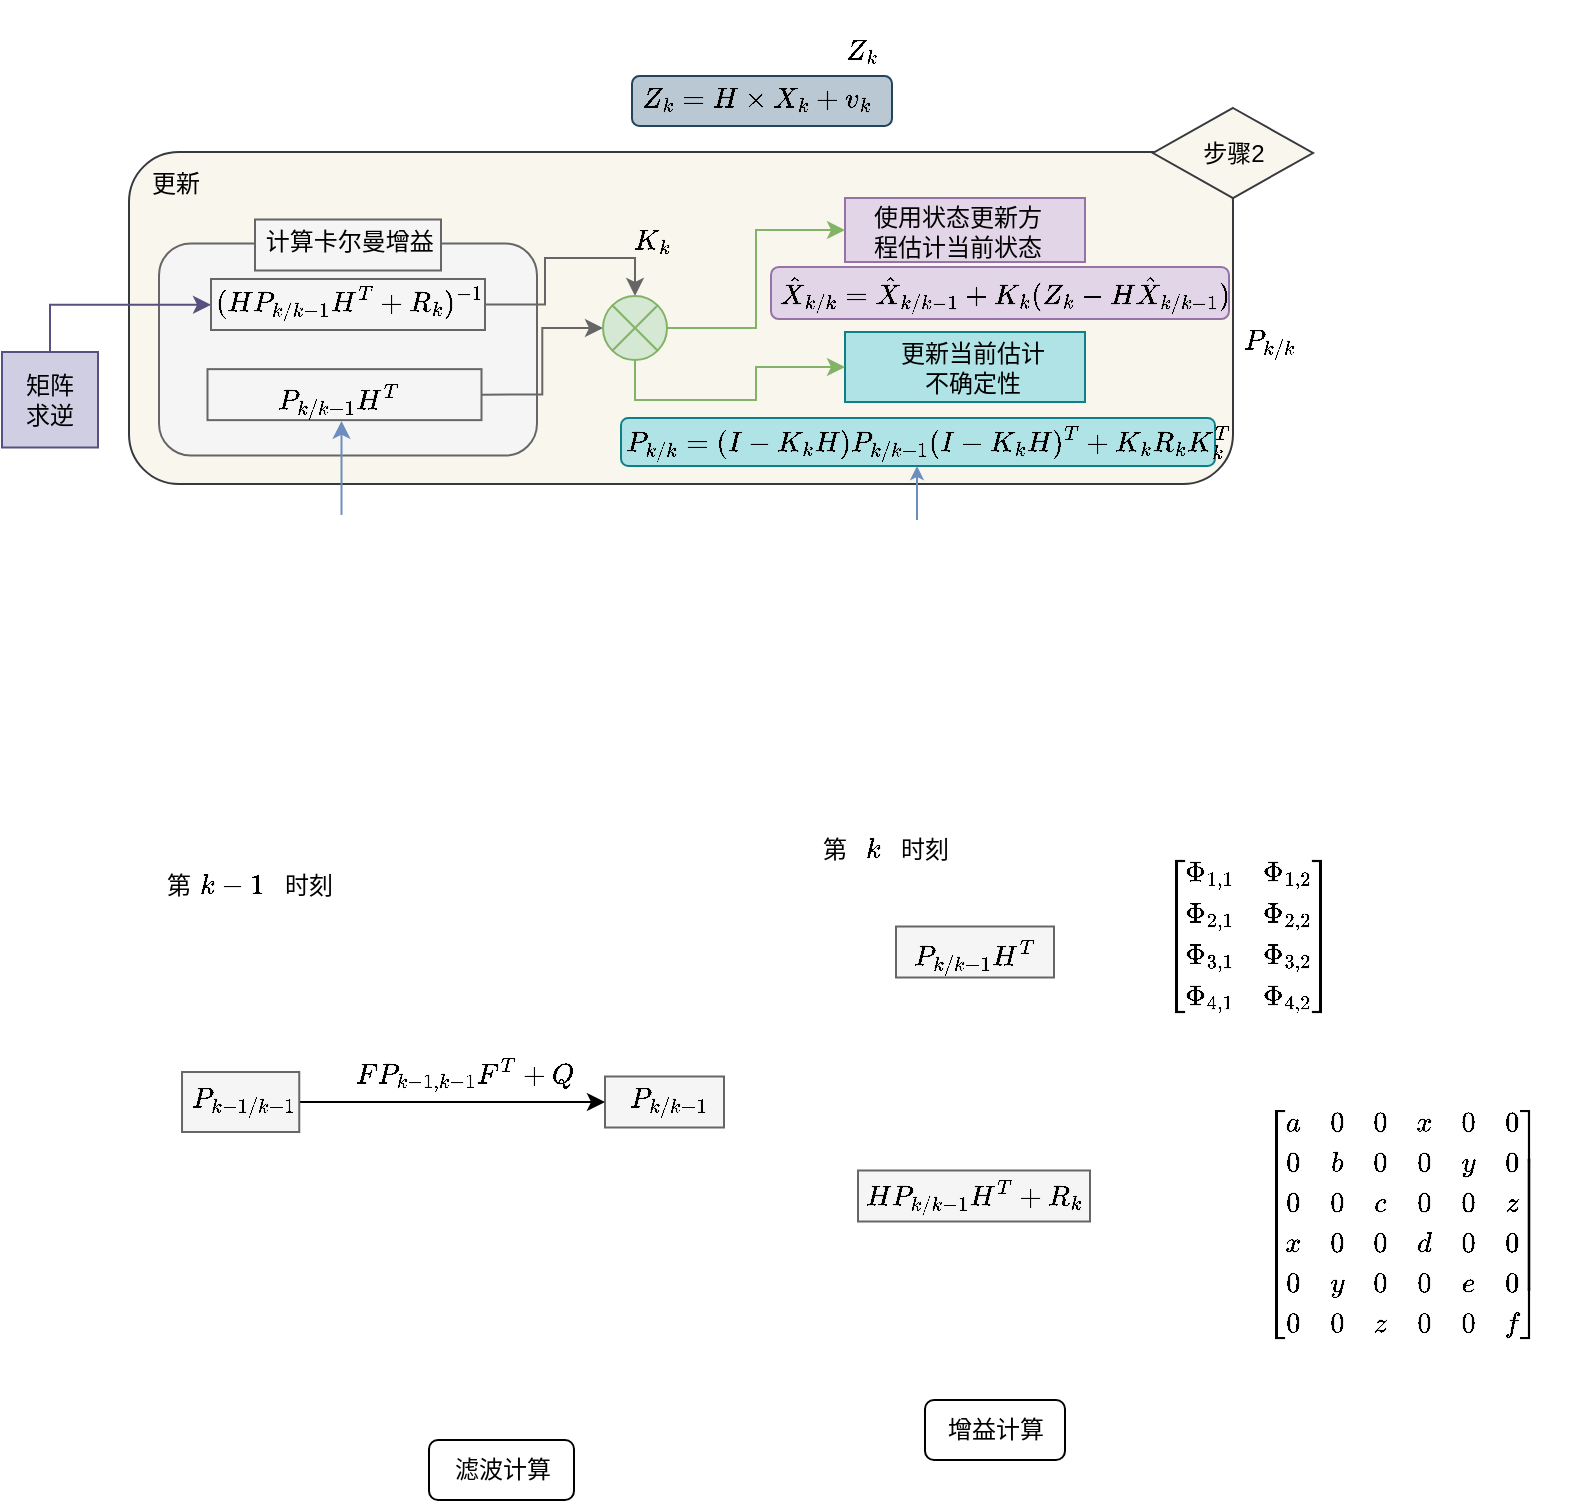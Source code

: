 <mxfile version="24.7.10">
  <diagram name="第 1 页" id="y7iJmAaxipxlzdK7qwd3">
    <mxGraphModel dx="830" dy="1611" grid="0" gridSize="10" guides="1" tooltips="1" connect="1" arrows="1" fold="1" page="1" pageScale="1" pageWidth="827" pageHeight="1169" math="1" shadow="0">
      <root>
        <mxCell id="0" />
        <mxCell id="1" parent="0" />
        <mxCell id="mOf4tWiYJ4hYIlibuN8Z-60" value="" style="rounded=0;whiteSpace=wrap;html=1;fillColor=#f5f5f5;strokeColor=#666666;fontColor=#333333;" vertex="1" parent="1">
          <mxGeometry x="351.5" y="508.25" width="59.5" height="25.5" as="geometry" />
        </mxCell>
        <mxCell id="mOf4tWiYJ4hYIlibuN8Z-14" value="" style="rounded=1;whiteSpace=wrap;html=1;fillColor=#bac8d3;strokeColor=#23445d;" vertex="1" parent="1">
          <mxGeometry x="365" y="8" width="130" height="25" as="geometry" />
        </mxCell>
        <mxCell id="mOf4tWiYJ4hYIlibuN8Z-15" value="" style="rounded=1;whiteSpace=wrap;html=1;fillColor=#f9f7ed;strokeColor=#36393d;" vertex="1" parent="1">
          <mxGeometry x="113.5" y="46" width="552" height="166" as="geometry" />
        </mxCell>
        <mxCell id="mOf4tWiYJ4hYIlibuN8Z-16" value="" style="rounded=1;whiteSpace=wrap;html=1;fillColor=#f5f5f5;fontColor=#333333;strokeColor=#666666;" vertex="1" parent="1">
          <mxGeometry x="128.5" y="91.75" width="189" height="106" as="geometry" />
        </mxCell>
        <mxCell id="mOf4tWiYJ4hYIlibuN8Z-17" value="" style="rounded=1;whiteSpace=wrap;html=1;fillColor=#b0e3e6;strokeColor=#0e8088;" vertex="1" parent="1">
          <mxGeometry x="359.5" y="179" width="297" height="24" as="geometry" />
        </mxCell>
        <mxCell id="mOf4tWiYJ4hYIlibuN8Z-18" value="" style="rounded=1;whiteSpace=wrap;html=1;fillColor=#e1d5e7;strokeColor=#9673a6;" vertex="1" parent="1">
          <mxGeometry x="434.5" y="103.5" width="229" height="26" as="geometry" />
        </mxCell>
        <mxCell id="mOf4tWiYJ4hYIlibuN8Z-19" value="" style="rounded=0;whiteSpace=wrap;html=1;fillColor=#b0e3e6;strokeColor=#0e8088;" vertex="1" parent="1">
          <mxGeometry x="471.5" y="136" width="120" height="35" as="geometry" />
        </mxCell>
        <mxCell id="mOf4tWiYJ4hYIlibuN8Z-20" value="" style="rounded=0;whiteSpace=wrap;html=1;fillColor=#e1d5e7;strokeColor=#9673a6;" vertex="1" parent="1">
          <mxGeometry x="471.5" y="69" width="120" height="32" as="geometry" />
        </mxCell>
        <mxCell id="mOf4tWiYJ4hYIlibuN8Z-21" value="" style="rounded=0;whiteSpace=wrap;html=1;fillColor=#f5f5f5;strokeColor=#666666;fontColor=#333333;" vertex="1" parent="1">
          <mxGeometry x="176.5" y="79.75" width="93" height="25.5" as="geometry" />
        </mxCell>
        <mxCell id="mOf4tWiYJ4hYIlibuN8Z-22" value="更新" style="text;html=1;align=center;verticalAlign=middle;whiteSpace=wrap;rounded=0;" vertex="1" parent="1">
          <mxGeometry x="106.5" y="47.25" width="60" height="30" as="geometry" />
        </mxCell>
        <mxCell id="mOf4tWiYJ4hYIlibuN8Z-23" value="使用状态更新方程估计当前状态" style="text;html=1;align=center;verticalAlign=middle;whiteSpace=wrap;rounded=0;" vertex="1" parent="1">
          <mxGeometry x="480" y="71" width="96" height="30" as="geometry" />
        </mxCell>
        <mxCell id="mOf4tWiYJ4hYIlibuN8Z-24" value="更新当前估计不确定性" style="text;html=1;align=center;verticalAlign=middle;whiteSpace=wrap;rounded=0;" vertex="1" parent="1">
          <mxGeometry x="495" y="138.5" width="81" height="30" as="geometry" />
        </mxCell>
        <mxCell id="mOf4tWiYJ4hYIlibuN8Z-25" value="步骤2" style="rhombus;whiteSpace=wrap;html=1;fillColor=#f9f7ed;strokeColor=#36393d;" vertex="1" parent="1">
          <mxGeometry x="625.5" y="24" width="80" height="45" as="geometry" />
        </mxCell>
        <mxCell id="mOf4tWiYJ4hYIlibuN8Z-26" value="计算卡尔曼增益&amp;nbsp;" style="text;html=1;align=center;verticalAlign=middle;whiteSpace=wrap;rounded=0;" vertex="1" parent="1">
          <mxGeometry x="176.5" y="77.25" width="97" height="28" as="geometry" />
        </mxCell>
        <mxCell id="mOf4tWiYJ4hYIlibuN8Z-27" value="$$P_{k/k}=(I-K_{k}H)P_{k/k-1}(I-K_{k}H)^{T}+K_{k}R_{k}K_{k}^{T}$$" style="text;whiteSpace=wrap;" vertex="1" parent="1">
          <mxGeometry x="359.5" y="163.75" width="293" height="44" as="geometry" />
        </mxCell>
        <mxCell id="mOf4tWiYJ4hYIlibuN8Z-28" value="$$Z_k=H\times X_{k}+v_k$$" style="text;whiteSpace=wrap;" vertex="1" parent="1">
          <mxGeometry x="367.5" y="-6" width="120" height="36" as="geometry" />
        </mxCell>
        <mxCell id="mOf4tWiYJ4hYIlibuN8Z-29" value="$$\hat{X}_{k/k}={{\hat{X}_{k/k-1}+K_{k}(Z_{k}-H\hat{X}_{k/k-1})}}$$" style="text;whiteSpace=wrap;" vertex="1" parent="1">
          <mxGeometry x="436.5" y="87.5" width="190" height="36" as="geometry" />
        </mxCell>
        <mxCell id="mOf4tWiYJ4hYIlibuN8Z-30" value="&lt;span style=&quot;color: rgb(0, 0, 0); font-family: Helvetica; font-size: 12px; font-style: normal; font-variant-ligatures: normal; font-variant-caps: normal; font-weight: 400; letter-spacing: normal; orphans: 2; text-align: left; text-indent: 0px; text-transform: none; widows: 2; word-spacing: 0px; -webkit-text-stroke-width: 0px; white-space: normal; background-color: rgb(251, 251, 251); text-decoration-thickness: initial; text-decoration-style: initial; text-decoration-color: initial; display: inline !important; float: none;&quot;&gt;$$Z_k$$&lt;/span&gt;" style="text;whiteSpace=wrap;html=1;" vertex="1" parent="1">
          <mxGeometry x="470" y="-30" width="25" height="36" as="geometry" />
        </mxCell>
        <mxCell id="mOf4tWiYJ4hYIlibuN8Z-31" value="&lt;span style=&quot;color: rgb(0, 0, 0); font-family: Helvetica; font-size: 12px; font-style: normal; font-variant-ligatures: normal; font-variant-caps: normal; font-weight: 400; letter-spacing: normal; orphans: 2; text-align: left; text-indent: 0px; text-transform: none; widows: 2; word-spacing: 0px; -webkit-text-stroke-width: 0px; white-space: normal; background-color: rgb(251, 251, 251); text-decoration-thickness: initial; text-decoration-style: initial; text-decoration-color: initial; display: inline !important; float: none;&quot;&gt;$$P_{k/k}$$&lt;/span&gt;" style="text;html=1;align=center;verticalAlign=middle;resizable=0;points=[];autosize=1;strokeColor=none;fillColor=none;" vertex="1" parent="1">
          <mxGeometry x="642.5" y="127.5" width="83" height="26" as="geometry" />
        </mxCell>
        <mxCell id="mOf4tWiYJ4hYIlibuN8Z-32" value="&lt;span style=&quot;color: rgb(0, 0, 0); font-family: Helvetica; font-size: 12px; font-style: normal; font-variant-ligatures: normal; font-variant-caps: normal; font-weight: 400; letter-spacing: normal; orphans: 2; text-align: center; text-indent: 0px; text-transform: none; widows: 2; word-spacing: 0px; -webkit-text-stroke-width: 0px; white-space: normal; background-color: rgb(255, 255, 255); text-decoration-thickness: initial; text-decoration-style: initial; text-decoration-color: initial; display: inline !important; float: none;&quot;&gt;$$K_k$$&lt;/span&gt;" style="text;whiteSpace=wrap;html=1;" vertex="1" parent="1">
          <mxGeometry x="363.5" y="65" width="27.5" height="36" as="geometry" />
        </mxCell>
        <mxCell id="mOf4tWiYJ4hYIlibuN8Z-33" style="edgeStyle=orthogonalEdgeStyle;rounded=0;orthogonalLoop=1;jettySize=auto;html=1;entryX=0.5;entryY=0;entryDx=0;entryDy=0;strokeColor=#666666;" edge="1" parent="1" source="mOf4tWiYJ4hYIlibuN8Z-34" target="mOf4tWiYJ4hYIlibuN8Z-44">
          <mxGeometry relative="1" as="geometry">
            <Array as="points">
              <mxPoint x="321.5" y="122" />
              <mxPoint x="321.5" y="99" />
              <mxPoint x="366.5" y="99" />
            </Array>
          </mxGeometry>
        </mxCell>
        <mxCell id="mOf4tWiYJ4hYIlibuN8Z-34" value="" style="rounded=0;whiteSpace=wrap;html=1;fillColor=#f5f5f5;strokeColor=#666666;fontColor=#333333;" vertex="1" parent="1">
          <mxGeometry x="154.5" y="109.5" width="137" height="25.5" as="geometry" />
        </mxCell>
        <mxCell id="mOf4tWiYJ4hYIlibuN8Z-35" value="$$(HP_{k/k-1}{H}^{T}+R_{k})^{-1}$$" style="text;whiteSpace=wrap;" vertex="1" parent="1">
          <mxGeometry x="154.5" y="94.25" width="135" height="37.5" as="geometry" />
        </mxCell>
        <mxCell id="mOf4tWiYJ4hYIlibuN8Z-36" style="edgeStyle=orthogonalEdgeStyle;rounded=0;orthogonalLoop=1;jettySize=auto;html=1;exitX=0.5;exitY=0;exitDx=0;exitDy=0;entryX=0;entryY=0.75;entryDx=0;entryDy=0;strokeColor=#56517E;" edge="1" parent="1" source="mOf4tWiYJ4hYIlibuN8Z-37" target="mOf4tWiYJ4hYIlibuN8Z-35">
          <mxGeometry relative="1" as="geometry">
            <Array as="points">
              <mxPoint x="73.5" y="122" />
            </Array>
          </mxGeometry>
        </mxCell>
        <mxCell id="mOf4tWiYJ4hYIlibuN8Z-37" value="矩阵&lt;div&gt;求逆&lt;/div&gt;" style="rounded=0;whiteSpace=wrap;html=1;fillColor=#d0cee2;strokeColor=#56517e;" vertex="1" parent="1">
          <mxGeometry x="50" y="146" width="48" height="47.75" as="geometry" />
        </mxCell>
        <mxCell id="mOf4tWiYJ4hYIlibuN8Z-38" style="edgeStyle=orthogonalEdgeStyle;rounded=0;orthogonalLoop=1;jettySize=auto;html=1;exitX=1;exitY=0.5;exitDx=0;exitDy=0;entryX=0;entryY=0.5;entryDx=0;entryDy=0;strokeColor=#666666;" edge="1" parent="1" source="mOf4tWiYJ4hYIlibuN8Z-39" target="mOf4tWiYJ4hYIlibuN8Z-44">
          <mxGeometry relative="1" as="geometry" />
        </mxCell>
        <mxCell id="mOf4tWiYJ4hYIlibuN8Z-39" value="" style="rounded=0;whiteSpace=wrap;html=1;fillColor=#f5f5f5;strokeColor=#666666;fontColor=#333333;" vertex="1" parent="1">
          <mxGeometry x="152.75" y="154.57" width="137" height="25.5" as="geometry" />
        </mxCell>
        <mxCell id="mOf4tWiYJ4hYIlibuN8Z-40" value="$$P_{k/k-1}H^{T}$$" style="text;whiteSpace=wrap;" vertex="1" parent="1">
          <mxGeometry x="186" y="143" width="70.5" height="36" as="geometry" />
        </mxCell>
        <mxCell id="mOf4tWiYJ4hYIlibuN8Z-41" value="" style="endArrow=classic;html=1;rounded=0;strokeColor=#6C8EBF;" edge="1" parent="1">
          <mxGeometry width="50" height="50" relative="1" as="geometry">
            <mxPoint x="219.75" y="227.44" as="sourcePoint" />
            <mxPoint x="219.75" y="180.44" as="targetPoint" />
          </mxGeometry>
        </mxCell>
        <mxCell id="mOf4tWiYJ4hYIlibuN8Z-42" style="edgeStyle=orthogonalEdgeStyle;rounded=0;orthogonalLoop=1;jettySize=auto;html=1;entryX=0;entryY=0.5;entryDx=0;entryDy=0;strokeColor=#82B366;" edge="1" parent="1" source="mOf4tWiYJ4hYIlibuN8Z-44" target="mOf4tWiYJ4hYIlibuN8Z-20">
          <mxGeometry relative="1" as="geometry" />
        </mxCell>
        <mxCell id="mOf4tWiYJ4hYIlibuN8Z-43" style="edgeStyle=orthogonalEdgeStyle;rounded=0;orthogonalLoop=1;jettySize=auto;html=1;exitX=0.5;exitY=1;exitDx=0;exitDy=0;entryX=0;entryY=0.5;entryDx=0;entryDy=0;strokeColor=#82B366;" edge="1" parent="1" source="mOf4tWiYJ4hYIlibuN8Z-44" target="mOf4tWiYJ4hYIlibuN8Z-19">
          <mxGeometry relative="1" as="geometry" />
        </mxCell>
        <mxCell id="mOf4tWiYJ4hYIlibuN8Z-44" value="" style="shape=sumEllipse;perimeter=ellipsePerimeter;whiteSpace=wrap;html=1;backgroundOutline=1;fillColor=#d5e8d4;strokeColor=#82B366;" vertex="1" parent="1">
          <mxGeometry x="350.5" y="118" width="32" height="32" as="geometry" />
        </mxCell>
        <mxCell id="mOf4tWiYJ4hYIlibuN8Z-45" value="" style="endArrow=classic;html=1;rounded=0;strokeColor=#6C8EBF;jumpSize=6;startSize=6;endSize=4;" edge="1" parent="1">
          <mxGeometry width="50" height="50" relative="1" as="geometry">
            <mxPoint x="507.5" y="230" as="sourcePoint" />
            <mxPoint x="507.5" y="203" as="targetPoint" />
          </mxGeometry>
        </mxCell>
        <mxCell id="mOf4tWiYJ4hYIlibuN8Z-46" value="$$k-1$$" style="text;html=1;align=center;verticalAlign=middle;resizable=0;points=[];autosize=1;strokeColor=none;fillColor=none;" vertex="1" parent="1">
          <mxGeometry x="130" y="398" width="70" height="30" as="geometry" />
        </mxCell>
        <mxCell id="mOf4tWiYJ4hYIlibuN8Z-47" value="第" style="text;html=1;align=center;verticalAlign=middle;resizable=0;points=[];autosize=1;strokeColor=none;fillColor=none;" vertex="1" parent="1">
          <mxGeometry x="118" y="398" width="40" height="30" as="geometry" />
        </mxCell>
        <mxCell id="mOf4tWiYJ4hYIlibuN8Z-48" value="时刻" style="text;html=1;align=center;verticalAlign=middle;resizable=0;points=[];autosize=1;strokeColor=none;fillColor=none;" vertex="1" parent="1">
          <mxGeometry x="178" y="398" width="50" height="30" as="geometry" />
        </mxCell>
        <mxCell id="mOf4tWiYJ4hYIlibuN8Z-50" value="$$k$$" style="text;html=1;align=center;verticalAlign=middle;resizable=0;points=[];autosize=1;strokeColor=none;fillColor=none;" vertex="1" parent="1">
          <mxGeometry x="454.5" y="380" width="60" height="30" as="geometry" />
        </mxCell>
        <mxCell id="mOf4tWiYJ4hYIlibuN8Z-51" value="第" style="text;html=1;align=center;verticalAlign=middle;resizable=0;points=[];autosize=1;strokeColor=none;fillColor=none;" vertex="1" parent="1">
          <mxGeometry x="446" y="380" width="40" height="30" as="geometry" />
        </mxCell>
        <mxCell id="mOf4tWiYJ4hYIlibuN8Z-52" value="时刻" style="text;html=1;align=center;verticalAlign=middle;resizable=0;points=[];autosize=1;strokeColor=none;fillColor=none;" vertex="1" parent="1">
          <mxGeometry x="486" y="380" width="50" height="30" as="geometry" />
        </mxCell>
        <mxCell id="mOf4tWiYJ4hYIlibuN8Z-54" value="滤波计算" style="rounded=1;whiteSpace=wrap;html=1;" vertex="1" parent="1">
          <mxGeometry x="263.5" y="690" width="72.5" height="30" as="geometry" />
        </mxCell>
        <mxCell id="mOf4tWiYJ4hYIlibuN8Z-55" value="增益计算" style="rounded=1;whiteSpace=wrap;html=1;" vertex="1" parent="1">
          <mxGeometry x="511.5" y="670" width="70" height="30" as="geometry" />
        </mxCell>
        <mxCell id="mOf4tWiYJ4hYIlibuN8Z-61" style="edgeStyle=orthogonalEdgeStyle;rounded=0;orthogonalLoop=1;jettySize=auto;html=1;exitX=1;exitY=0.5;exitDx=0;exitDy=0;entryX=0;entryY=0.5;entryDx=0;entryDy=0;" edge="1" parent="1" source="mOf4tWiYJ4hYIlibuN8Z-56" target="mOf4tWiYJ4hYIlibuN8Z-60">
          <mxGeometry relative="1" as="geometry" />
        </mxCell>
        <mxCell id="mOf4tWiYJ4hYIlibuN8Z-56" value="" style="rounded=0;whiteSpace=wrap;html=1;fillColor=#f5f5f5;strokeColor=#666666;fontColor=#333333;" vertex="1" parent="1">
          <mxGeometry x="140.01" y="506" width="58.62" height="30" as="geometry" />
        </mxCell>
        <mxCell id="mOf4tWiYJ4hYIlibuN8Z-57" value="$$P_{k-1/k-1}$$" style="text;whiteSpace=wrap;" vertex="1" parent="1">
          <mxGeometry x="142.94" y="494" width="52.75" height="36" as="geometry" />
        </mxCell>
        <mxCell id="mOf4tWiYJ4hYIlibuN8Z-58" value="$${{FP_{k-1,k-1}F^{T}+Q}}$$" style="text;whiteSpace=wrap;" vertex="1" parent="1">
          <mxGeometry x="225" y="480" width="111" height="36" as="geometry" />
        </mxCell>
        <mxCell id="mOf4tWiYJ4hYIlibuN8Z-59" value="$${{P_{k/k-1}}}$$" style="text;whiteSpace=wrap;" vertex="1" parent="1">
          <mxGeometry x="361.75" y="494" width="39" height="36" as="geometry" />
        </mxCell>
        <mxCell id="mOf4tWiYJ4hYIlibuN8Z-62" value="" style="rounded=0;whiteSpace=wrap;html=1;fillColor=#f5f5f5;strokeColor=#666666;fontColor=#333333;" vertex="1" parent="1">
          <mxGeometry x="497" y="433.25" width="79" height="25.5" as="geometry" />
        </mxCell>
        <mxCell id="mOf4tWiYJ4hYIlibuN8Z-63" value="$${{P_{k/k-1}}}H^T$$" style="text;whiteSpace=wrap;" vertex="1" parent="1">
          <mxGeometry x="503.75" y="421" width="77.75" height="36" as="geometry" />
        </mxCell>
        <mxCell id="mOf4tWiYJ4hYIlibuN8Z-64" value="" style="rounded=0;whiteSpace=wrap;html=1;fillColor=#f5f5f5;strokeColor=#666666;fontColor=#333333;" vertex="1" parent="1">
          <mxGeometry x="478" y="555.25" width="116" height="25.5" as="geometry" />
        </mxCell>
        <mxCell id="mOf4tWiYJ4hYIlibuN8Z-65" value="$${{HP_{k/k-1}}}H^T+R_k$$" style="text;whiteSpace=wrap;" vertex="1" parent="1">
          <mxGeometry x="480.25" y="541" width="39" height="36" as="geometry" />
        </mxCell>
        <mxCell id="mOf4tWiYJ4hYIlibuN8Z-69" value="$$\begin{bmatrix}&#xa;\Phi_{1,1}&amp;\Phi_{1,2}\\&#xa;\Phi_{2,1}&amp;\Phi_{2,2}\\&#xa;\Phi_{3,1}&amp;\Phi_{3,2}\\&#xa;\Phi_{4,1}&amp;\Phi_{4,2}\\\end{bmatrix}$$" style="text;whiteSpace=wrap;" vertex="1" parent="1">
          <mxGeometry x="630" y="381" width="87" height="99" as="geometry" />
        </mxCell>
        <mxCell id="mOf4tWiYJ4hYIlibuN8Z-70" value="$$\left [&#xa;\begin{matrix}&#xa;a&amp;0&amp;0&amp;x&amp;0&amp;0\\&#xa;0&amp;b&amp;0&amp;0&amp;y&amp;0\\&#xa;0&amp;0&amp;c&amp;0&amp;0&amp;z\\&#xa;x&amp;0&amp;0&amp;d&amp;0&amp;0\\&#xa;0&amp;y&amp;0&amp;0&amp;e&amp;0\\&#xa;0&amp;0&amp;z&amp;0&amp;0&amp;f&#xa;\end{matrix}&#xa; \right ]$$" style="text;whiteSpace=wrap;" vertex="1" parent="1">
          <mxGeometry x="680" y="506" width="136" height="140" as="geometry" />
        </mxCell>
      </root>
    </mxGraphModel>
  </diagram>
</mxfile>
